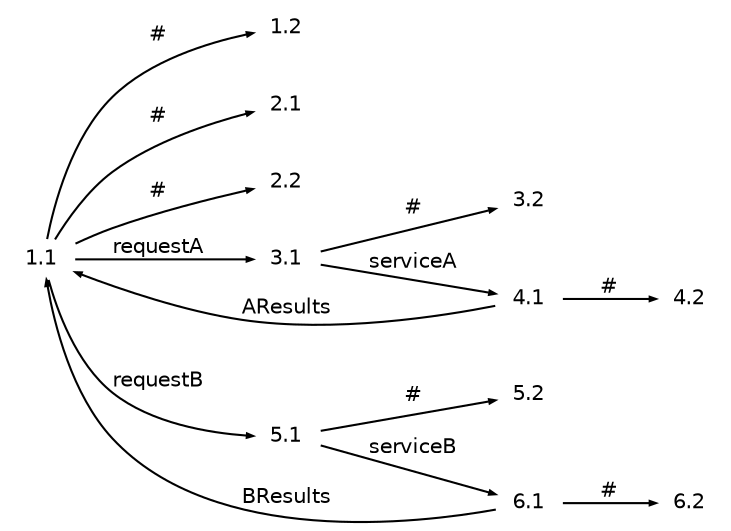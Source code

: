 digraph g
{
   graph [rankdir=LR];
   edge [arrowsize=0.3,fontsize=10,fontname=Helvetica];
   node [shape=plaintext,width=.3,height=.2,fontsize=10,fontname=Helvetica];
   1.1->1.2 [label="#"];
   1.1->2.1 [label="#"];
   1.1->2.2 [label="#"];
   1.1->3.1 [label="requestA"];
   1.1->5.1 [label="requestB"];
   3.1->3.2 [label="#"];
   3.1->4.1 [label="serviceA"];
   4.1->1.1 [label="AResults"];
   4.1->4.2 [label="#"];
   5.1->5.2 [label="#"];
   5.1->6.1 [label="serviceB"];
   6.1->1.1 [label="BResults"];
   6.1->6.2 [label="#"];
}
